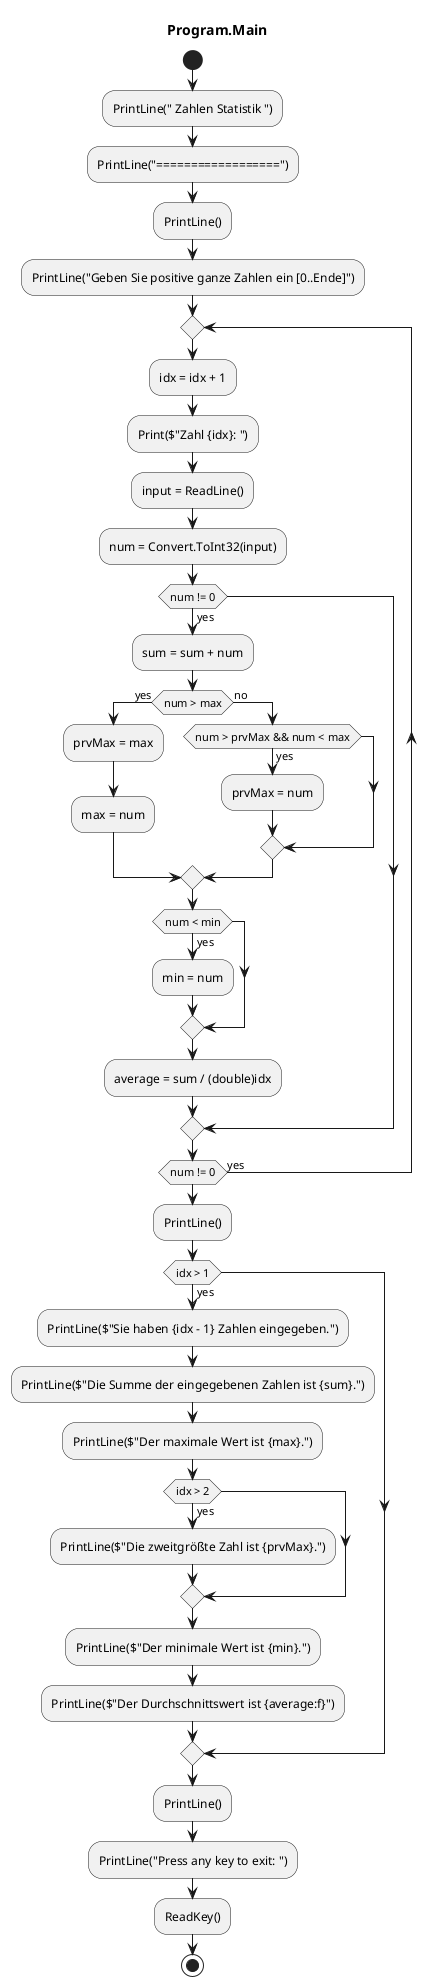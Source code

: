 @startuml Program.Main
title Program.Main
start
:PrintLine(" Zahlen Statistik ");
:PrintLine("==================");
:PrintLine();
:PrintLine("Geben Sie positive ganze Zahlen ein [0..Ende]");
repeat
    :idx = idx + 1;
    :Print($"Zahl {idx}: ");
    :input = ReadLine();
    :num = Convert.ToInt32(input);
    if (num != 0) then (yes)
        :sum = sum + num;
        if (num > max) then (yes)
            :prvMax = max;
            :max = num;
          else (no)
            if (num > prvMax && num < max) then (yes)
                :prvMax = num;
            endif
        endif
        if (num < min) then (yes)
            :min = num;
        endif
        :average = sum / (double)idx;
    endif
repeat while (num != 0) is (yes)
:PrintLine();
if (idx > 1) then (yes)
    :PrintLine($"Sie haben {idx - 1} Zahlen eingegeben.");
    :PrintLine($"Die Summe der eingegebenen Zahlen ist {sum}.");
    :PrintLine($"Der maximale Wert ist {max}.");
    if (idx > 2) then (yes)
        :PrintLine($"Die zweitgrößte Zahl ist {prvMax}.");
    endif
    :PrintLine($"Der minimale Wert ist {min}.");
    :PrintLine($"Der Durchschnittswert ist {average:f}");
endif
:PrintLine();
:PrintLine("Press any key to exit: ");
:ReadKey();
stop
@enduml
